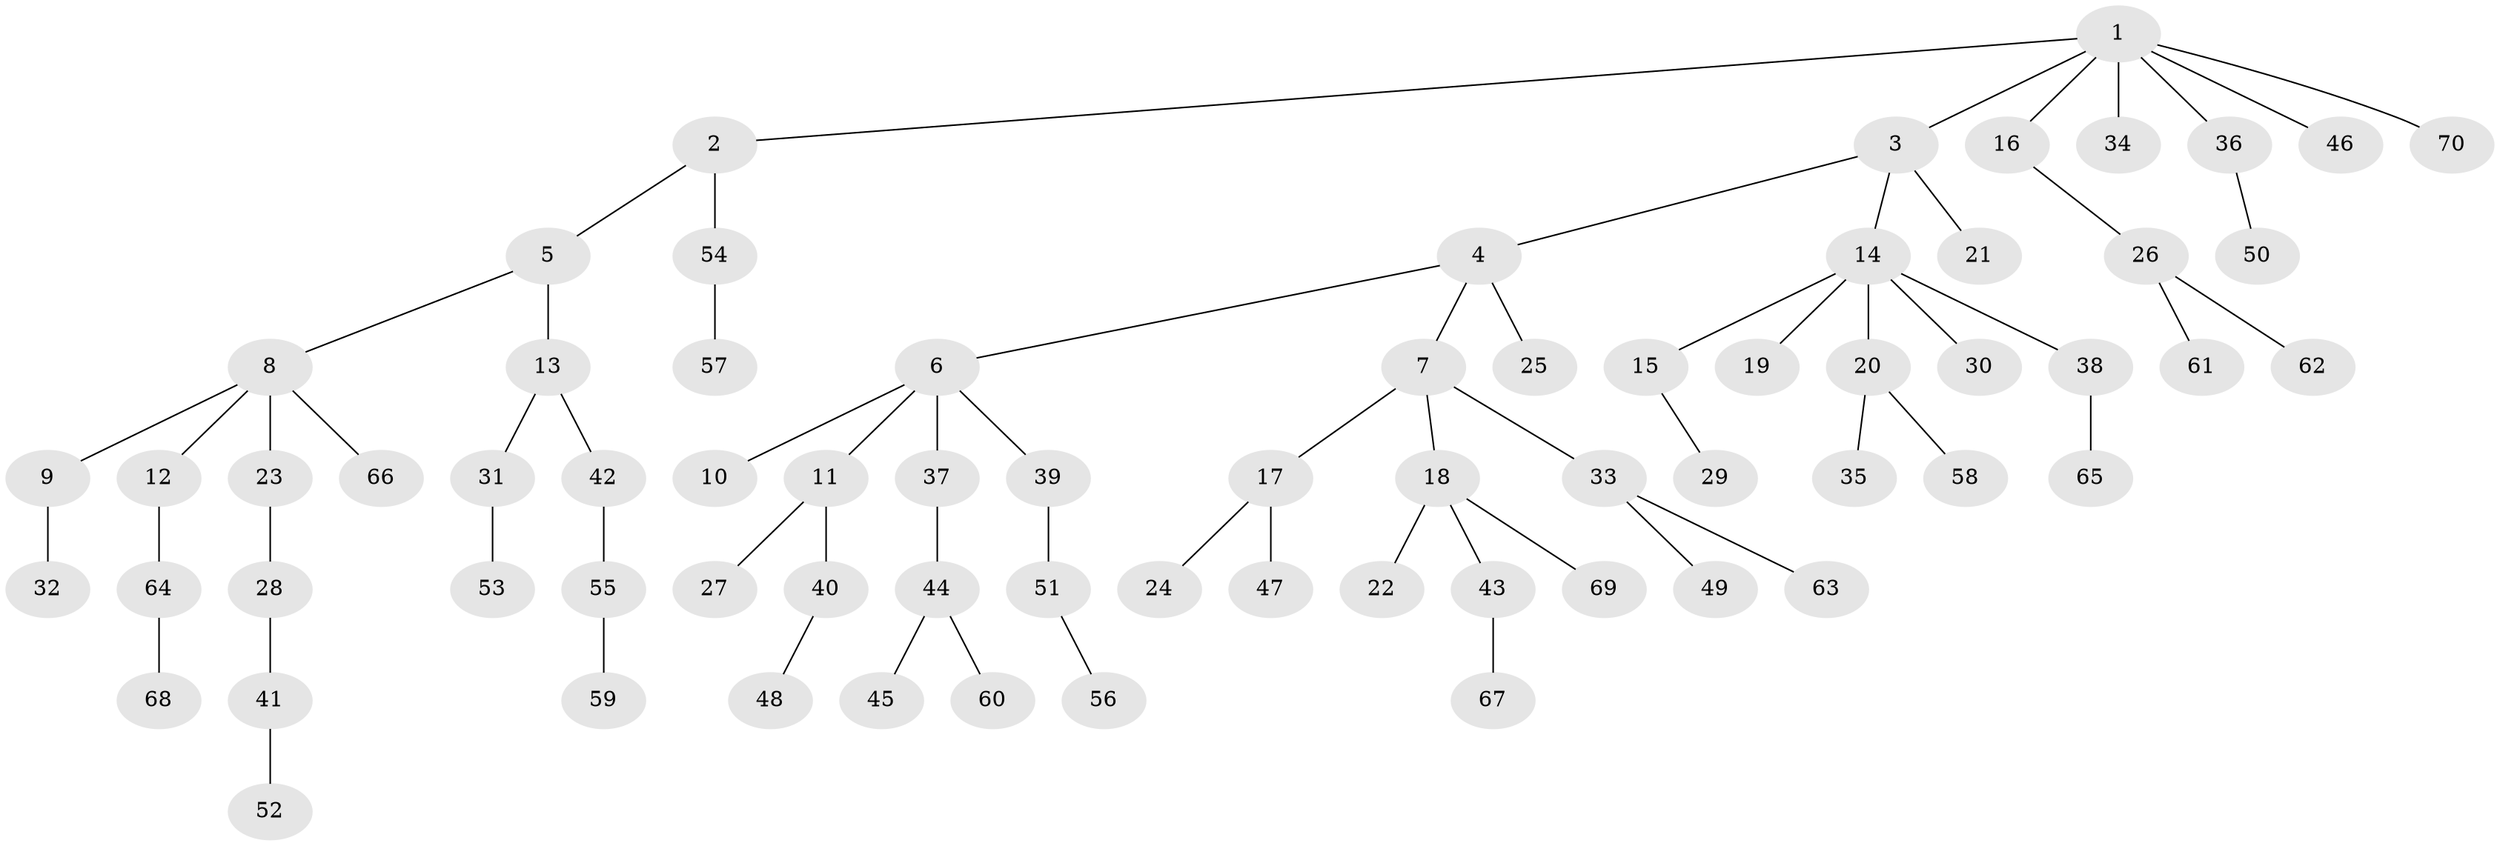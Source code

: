 // coarse degree distribution, {2: 0.2857142857142857, 1: 0.6571428571428571, 21: 0.02857142857142857, 4: 0.02857142857142857}
// Generated by graph-tools (version 1.1) at 2025/56/03/04/25 21:56:36]
// undirected, 70 vertices, 69 edges
graph export_dot {
graph [start="1"]
  node [color=gray90,style=filled];
  1;
  2;
  3;
  4;
  5;
  6;
  7;
  8;
  9;
  10;
  11;
  12;
  13;
  14;
  15;
  16;
  17;
  18;
  19;
  20;
  21;
  22;
  23;
  24;
  25;
  26;
  27;
  28;
  29;
  30;
  31;
  32;
  33;
  34;
  35;
  36;
  37;
  38;
  39;
  40;
  41;
  42;
  43;
  44;
  45;
  46;
  47;
  48;
  49;
  50;
  51;
  52;
  53;
  54;
  55;
  56;
  57;
  58;
  59;
  60;
  61;
  62;
  63;
  64;
  65;
  66;
  67;
  68;
  69;
  70;
  1 -- 2;
  1 -- 3;
  1 -- 16;
  1 -- 34;
  1 -- 36;
  1 -- 46;
  1 -- 70;
  2 -- 5;
  2 -- 54;
  3 -- 4;
  3 -- 14;
  3 -- 21;
  4 -- 6;
  4 -- 7;
  4 -- 25;
  5 -- 8;
  5 -- 13;
  6 -- 10;
  6 -- 11;
  6 -- 37;
  6 -- 39;
  7 -- 17;
  7 -- 18;
  7 -- 33;
  8 -- 9;
  8 -- 12;
  8 -- 23;
  8 -- 66;
  9 -- 32;
  11 -- 27;
  11 -- 40;
  12 -- 64;
  13 -- 31;
  13 -- 42;
  14 -- 15;
  14 -- 19;
  14 -- 20;
  14 -- 30;
  14 -- 38;
  15 -- 29;
  16 -- 26;
  17 -- 24;
  17 -- 47;
  18 -- 22;
  18 -- 43;
  18 -- 69;
  20 -- 35;
  20 -- 58;
  23 -- 28;
  26 -- 61;
  26 -- 62;
  28 -- 41;
  31 -- 53;
  33 -- 49;
  33 -- 63;
  36 -- 50;
  37 -- 44;
  38 -- 65;
  39 -- 51;
  40 -- 48;
  41 -- 52;
  42 -- 55;
  43 -- 67;
  44 -- 45;
  44 -- 60;
  51 -- 56;
  54 -- 57;
  55 -- 59;
  64 -- 68;
}
